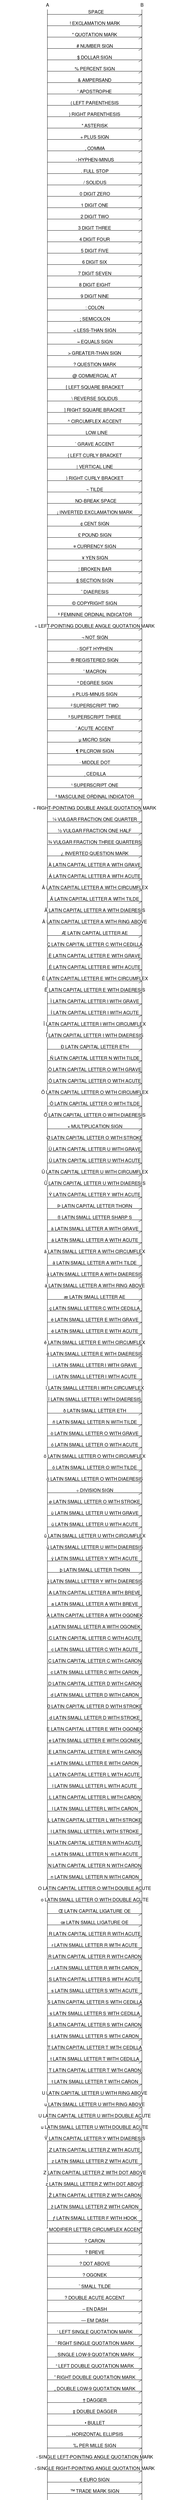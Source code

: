 #!/usr/bin/mscgen -Tpng
#
# testinput9.msc : Sample msc input file for UTF-8 encodings.
#
# Various characters encoded in UTF-8, including unicode characters.
#  See http://www.unicode.org/ for authorative reference of codes.  
#  See http://www.utf8-chartable.de/ for very helpful encodings.
#
# This file is PUBLIC DOMAIN and may be freely reproduced,  distributed,
# transmitted, used, modified, built upon, or otherwise exploited by
# anyone for any purpose, commercial or non-commercial, and in any way,
# including by methods that have not yet been invented or conceived.
#
# This file is provided "AS IS" WITHOUT WARRANTY OF ANY KIND, EITHER
# EXPRESSED OR IMPLIED, INCLUDING, BUT NOT LIMITED TO, THE IMPLIED
# WARRANTIES OF MERCHANTABILITY AND FITNESS FOR A PARTICULAR PURPOSE.
#

msc {

  # The entities
  A, B;

  A->B [label="  SPACE"];
  A->B [label="! EXCLAMATION MARK"];
  A->B [label="\" QUOTATION MARK"];
  A->B [label="# NUMBER SIGN"];
  A->B [label="$ DOLLAR SIGN"];
  A->B [label="% PERCENT SIGN"];
  A->B [label="& AMPERSAND"];
  A->B [label="' APOSTROPHE"];
  A->B [label="( LEFT PARENTHESIS"];
  A->B [label=") RIGHT PARENTHESIS"];
  A->B [label="* ASTERISK"];
  A->B [label="+ PLUS SIGN"];
  A->B [label=", COMMA"];
  A->B [label="- HYPHEN-MINUS"];
  A->B [label=". FULL STOP"];
  A->B [label="/ SOLIDUS"];
  A->B [label="0 DIGIT ZERO"];
  A->B [label="1 DIGIT ONE"];
  A->B [label="2 DIGIT TWO"];
  A->B [label="3 DIGIT THREE"];
  A->B [label="4 DIGIT FOUR"];
  A->B [label="5 DIGIT FIVE"];
  A->B [label="6 DIGIT SIX"];
  A->B [label="7 DIGIT SEVEN"];
  A->B [label="8 DIGIT EIGHT"];
  A->B [label="9 DIGIT NINE"];
  A->B [label=": COLON"];
  A->B [label="; SEMICOLON"];
  A->B [label="< LESS-THAN SIGN"];
  A->B [label="= EQUALS SIGN"];
  A->B [label="> GREATER-THAN SIGN"];
  A->B [label="? QUESTION MARK"];
  A->B [label="@ COMMERCIAL AT"];
  A->B [label="[ LEFT SQUARE BRACKET"];
  A->B [label="\ REVERSE SOLIDUS"];
  A->B [label="] RIGHT SQUARE BRACKET"];
  A->B [label="^ CIRCUMFLEX ACCENT"];
  A->B [label="_ LOW LINE"];
  A->B [label="` GRAVE ACCENT"];
  A->B [label="{ LEFT CURLY BRACKET"];
  A->B [label="| VERTICAL LINE"];
  A->B [label="} RIGHT CURLY BRACKET"];
  A->B [label="~ TILDE"];
  A->B [label="  NO-BREAK SPACE"];
  A->B [label="¡ INVERTED EXCLAMATION MARK"];
  A->B [label="¢ CENT SIGN"];
  A->B [label="£ POUND SIGN"];
  A->B [label="¤ CURRENCY SIGN"];
  A->B [label="¥ YEN SIGN"];
  A->B [label="¦ BROKEN BAR"];
  A->B [label="§ SECTION SIGN"];
  A->B [label="¨ DIAERESIS"];
  A->B [label="© COPYRIGHT SIGN"];
  A->B [label="ª FEMININE ORDINAL INDICATOR"];
  A->B [label="« LEFT-POINTING DOUBLE ANGLE QUOTATION MARK"];
  A->B [label="¬ NOT SIGN"];
  A->B [label="­ SOFT HYPHEN"];
  A->B [label="® REGISTERED SIGN"];
  A->B [label="¯ MACRON"];
  A->B [label="° DEGREE SIGN"];
  A->B [label="± PLUS-MINUS SIGN"];
  A->B [label="² SUPERSCRIPT TWO"];
  A->B [label="³ SUPERSCRIPT THREE"];
  A->B [label="´ ACUTE ACCENT"];
  A->B [label="µ MICRO SIGN"];
  A->B [label="¶ PILCROW SIGN"];
  A->B [label="· MIDDLE DOT"];
  A->B [label="¸ CEDILLA"];
  A->B [label="¹ SUPERSCRIPT ONE"];
  A->B [label="º MASCULINE ORDINAL INDICATOR"];
  A->B [label="» RIGHT-POINTING DOUBLE ANGLE QUOTATION MARK"];
  A->B [label="¼ VULGAR FRACTION ONE QUARTER"];
  A->B [label="½ VULGAR FRACTION ONE HALF"];
  A->B [label="¾ VULGAR FRACTION THREE QUARTERS"];
  A->B [label="¿ INVERTED QUESTION MARK"];
  A->B [label="À LATIN CAPITAL LETTER A WITH GRAVE"];
  A->B [label="Á LATIN CAPITAL LETTER A WITH ACUTE"];
  A->B [label="Â LATIN CAPITAL LETTER A WITH CIRCUMFLEX"];
  A->B [label="Ã LATIN CAPITAL LETTER A WITH TILDE"];
  A->B [label="Ä LATIN CAPITAL LETTER A WITH DIAERESIS"];
  A->B [label="Å LATIN CAPITAL LETTER A WITH RING ABOVE"];
  A->B [label="Æ LATIN CAPITAL LETTER AE"];
  A->B [label="Ç LATIN CAPITAL LETTER C WITH CEDILLA"];
  A->B [label="È LATIN CAPITAL LETTER E WITH GRAVE"];
  A->B [label="É LATIN CAPITAL LETTER E WITH ACUTE"];
  A->B [label="Ê LATIN CAPITAL LETTER E WITH CIRCUMFLEX"];
  A->B [label="Ë LATIN CAPITAL LETTER E WITH DIAERESIS"];
  A->B [label="Ì LATIN CAPITAL LETTER I WITH GRAVE"];
  A->B [label="Í LATIN CAPITAL LETTER I WITH ACUTE"];
  A->B [label="Î LATIN CAPITAL LETTER I WITH CIRCUMFLEX"];
  A->B [label="Ï LATIN CAPITAL LETTER I WITH DIAERESIS"];
  A->B [label="Ð LATIN CAPITAL LETTER ETH"];
  A->B [label="Ñ LATIN CAPITAL LETTER N WITH TILDE"];
  A->B [label="Ò LATIN CAPITAL LETTER O WITH GRAVE"];
  A->B [label="Ó LATIN CAPITAL LETTER O WITH ACUTE"];
  A->B [label="Ô LATIN CAPITAL LETTER O WITH CIRCUMFLEX"];
  A->B [label="Õ LATIN CAPITAL LETTER O WITH TILDE"];
  A->B [label="Ö LATIN CAPITAL LETTER O WITH DIAERESIS"];
  A->B [label="× MULTIPLICATION SIGN"];
  A->B [label="Ø LATIN CAPITAL LETTER O WITH STROKE"];
  A->B [label="Ù LATIN CAPITAL LETTER U WITH GRAVE"];
  A->B [label="Ú LATIN CAPITAL LETTER U WITH ACUTE"];
  A->B [label="Û LATIN CAPITAL LETTER U WITH CIRCUMFLEX"];
  A->B [label="Ü LATIN CAPITAL LETTER U WITH DIAERESIS"];
  A->B [label="Ý LATIN CAPITAL LETTER Y WITH ACUTE"];
  A->B [label="Þ LATIN CAPITAL LETTER THORN"];
  A->B [label="ß LATIN SMALL LETTER SHARP S"];
  A->B [label="à LATIN SMALL LETTER A WITH GRAVE"];
  A->B [label="á LATIN SMALL LETTER A WITH ACUTE"];
  A->B [label="â LATIN SMALL LETTER A WITH CIRCUMFLEX"];
  A->B [label="ã LATIN SMALL LETTER A WITH TILDE"];
  A->B [label="ä LATIN SMALL LETTER A WITH DIAERESIS"];
  A->B [label="å LATIN SMALL LETTER A WITH RING ABOVE"];
  A->B [label="æ LATIN SMALL LETTER AE"];
  A->B [label="ç LATIN SMALL LETTER C WITH CEDILLA"];
  A->B [label="è LATIN SMALL LETTER E WITH GRAVE"];
  A->B [label="é LATIN SMALL LETTER E WITH ACUTE"];
  A->B [label="ê LATIN SMALL LETTER E WITH CIRCUMFLEX"];
  A->B [label="ë LATIN SMALL LETTER E WITH DIAERESIS"];
  A->B [label="ì LATIN SMALL LETTER I WITH GRAVE"];
  A->B [label="í LATIN SMALL LETTER I WITH ACUTE"];
  A->B [label="î LATIN SMALL LETTER I WITH CIRCUMFLEX"];
  A->B [label="ï LATIN SMALL LETTER I WITH DIAERESIS"];
  A->B [label="ð LATIN SMALL LETTER ETH"];
  A->B [label="ñ LATIN SMALL LETTER N WITH TILDE"];
  A->B [label="ò LATIN SMALL LETTER O WITH GRAVE"];
  A->B [label="ó LATIN SMALL LETTER O WITH ACUTE"];
  A->B [label="ô LATIN SMALL LETTER O WITH CIRCUMFLEX"];
  A->B [label="õ LATIN SMALL LETTER O WITH TILDE"];
  A->B [label="ö LATIN SMALL LETTER O WITH DIAERESIS"];
  A->B [label="÷ DIVISION SIGN"];
  A->B [label="ø LATIN SMALL LETTER O WITH STROKE"];
  A->B [label="ù LATIN SMALL LETTER U WITH GRAVE"];
  A->B [label="ú LATIN SMALL LETTER U WITH ACUTE"];
  A->B [label="û LATIN SMALL LETTER U WITH CIRCUMFLEX"];
  A->B [label="ü LATIN SMALL LETTER U WITH DIAERESIS"];
  A->B [label="ý LATIN SMALL LETTER Y WITH ACUTE"];
  A->B [label="þ LATIN SMALL LETTER THORN"];
  A->B [label="ÿ LATIN SMALL LETTER Y WITH DIAERESIS"];
  A->B [label="A LATIN CAPITAL LETTER A WITH BREVE"];
  A->B [label="a LATIN SMALL LETTER A WITH BREVE"];
  A->B [label="A LATIN CAPITAL LETTER A WITH OGONEK"];
  A->B [label="a LATIN SMALL LETTER A WITH OGONEK"];
  A->B [label="C LATIN CAPITAL LETTER C WITH ACUTE"];
  A->B [label="c LATIN SMALL LETTER C WITH ACUTE"];
  A->B [label="C LATIN CAPITAL LETTER C WITH CARON"];
  A->B [label="c LATIN SMALL LETTER C WITH CARON"];
  A->B [label="D LATIN CAPITAL LETTER D WITH CARON"];
  A->B [label="d LATIN SMALL LETTER D WITH CARON"];
  A->B [label="Ð LATIN CAPITAL LETTER D WITH STROKE"];
  A->B [label="d LATIN SMALL LETTER D WITH STROKE"];
  A->B [label="E LATIN CAPITAL LETTER E WITH OGONEK"];
  A->B [label="e LATIN SMALL LETTER E WITH OGONEK"];
  A->B [label="E LATIN CAPITAL LETTER E WITH CARON"];
  A->B [label="e LATIN SMALL LETTER E WITH CARON"];
  A->B [label="L LATIN CAPITAL LETTER L WITH ACUTE"];
  A->B [label="l LATIN SMALL LETTER L WITH ACUTE"];
  A->B [label="L LATIN CAPITAL LETTER L WITH CARON"];
  A->B [label="l LATIN SMALL LETTER L WITH CARON"];
  A->B [label="L LATIN CAPITAL LETTER L WITH STROKE"];
  A->B [label="l LATIN SMALL LETTER L WITH STROKE"];
  A->B [label="N LATIN CAPITAL LETTER N WITH ACUTE"];
  A->B [label="n LATIN SMALL LETTER N WITH ACUTE"];
  A->B [label="N LATIN CAPITAL LETTER N WITH CARON"];
  A->B [label="n LATIN SMALL LETTER N WITH CARON"];
  A->B [label="O LATIN CAPITAL LETTER O WITH DOUBLE ACUTE"];
  A->B [label="o LATIN SMALL LETTER O WITH DOUBLE ACUTE"];
  A->B [label="Œ LATIN CAPITAL LIGATURE OE"];
  A->B [label="œ LATIN SMALL LIGATURE OE"];
  A->B [label="R LATIN CAPITAL LETTER R WITH ACUTE"];
  A->B [label="r LATIN SMALL LETTER R WITH ACUTE"];
  A->B [label="R LATIN CAPITAL LETTER R WITH CARON"];
  A->B [label="r LATIN SMALL LETTER R WITH CARON"];
  A->B [label="S LATIN CAPITAL LETTER S WITH ACUTE"];
  A->B [label="s LATIN SMALL LETTER S WITH ACUTE"];
  A->B [label="S LATIN CAPITAL LETTER S WITH CEDILLA"];
  A->B [label="s LATIN SMALL LETTER S WITH CEDILLA"];
  A->B [label="Š LATIN CAPITAL LETTER S WITH CARON"];
  A->B [label="š LATIN SMALL LETTER S WITH CARON"];
  A->B [label="T LATIN CAPITAL LETTER T WITH CEDILLA"];
  A->B [label="t LATIN SMALL LETTER T WITH CEDILLA"];
  A->B [label="T LATIN CAPITAL LETTER T WITH CARON"];
  A->B [label="t LATIN SMALL LETTER T WITH CARON"];
  A->B [label="U LATIN CAPITAL LETTER U WITH RING ABOVE"];
  A->B [label="u LATIN SMALL LETTER U WITH RING ABOVE"];
  A->B [label="U LATIN CAPITAL LETTER U WITH DOUBLE ACUTE"];
  A->B [label="u LATIN SMALL LETTER U WITH DOUBLE ACUTE"];
  A->B [label="Ÿ LATIN CAPITAL LETTER Y WITH DIAERESIS"];
  A->B [label="Z LATIN CAPITAL LETTER Z WITH ACUTE"];
  A->B [label="z LATIN SMALL LETTER Z WITH ACUTE"];
  A->B [label="Z LATIN CAPITAL LETTER Z WITH DOT ABOVE"];
  A->B [label="z LATIN SMALL LETTER Z WITH DOT ABOVE"];
  A->B [label="Ž LATIN CAPITAL LETTER Z WITH CARON"];
  A->B [label="ž LATIN SMALL LETTER Z WITH CARON"];
  A->B [label="ƒ LATIN SMALL LETTER F WITH HOOK"];
  A->B [label="ˆ MODIFIER LETTER CIRCUMFLEX ACCENT"];
  A->B [label="? CARON"];
  A->B [label="? BREVE"];
  A->B [label="? DOT ABOVE"];
  A->B [label="? OGONEK"];
  A->B [label="˜ SMALL TILDE"];
  A->B [label="? DOUBLE ACUTE ACCENT"];
  A->B [label="– EN DASH"];
  A->B [label="— EM DASH"];
  A->B [label="‘ LEFT SINGLE QUOTATION MARK"];
  A->B [label="’ RIGHT SINGLE QUOTATION MARK"];
  A->B [label="‚ SINGLE LOW-9 QUOTATION MARK"];
  A->B [label="“ LEFT DOUBLE QUOTATION MARK"];
  A->B [label="” RIGHT DOUBLE QUOTATION MARK"];
  A->B [label="„ DOUBLE LOW-9 QUOTATION MARK"];
  A->B [label="† DAGGER"];
  A->B [label="‡ DOUBLE DAGGER"];
  A->B [label="• BULLET"];
  A->B [label="… HORIZONTAL ELLIPSIS"];
  A->B [label="‰ PER MILLE SIGN"];
  A->B [label="‹ SINGLE LEFT-POINTING ANGLE QUOTATION MARK"];
  A->B [label="› SINGLE RIGHT-POINTING ANGLE QUOTATION MARK"];
  A->B [label="€ EURO SIGN"];
  A->B [label="™ TRADE MARK SIGN"];
}

# END OF FILE

